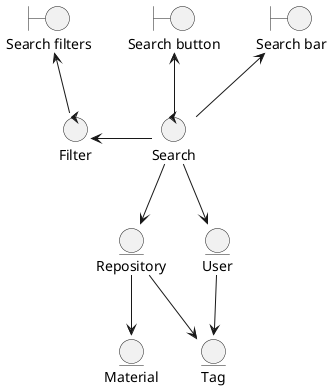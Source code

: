 @startuml

entity Material
entity Repository
entity User
entity Tag
control Search
control Filter
boundary "Search bar" as sbar
boundary "Search filters" as sfil
boundary "Search button" as sbut


Filter -up-> sfil

Search -left-> Filter
Search -up-> sbar
Search -up-> sbut 

Search --> Repository
Search --> User

User --> Tag

Repository --> Tag
Repository --> Material
@enduml
